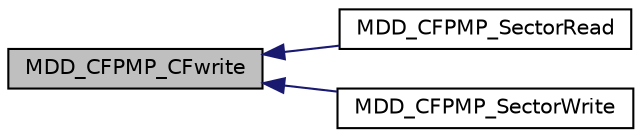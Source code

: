 digraph "MDD_CFPMP_CFwrite"
{
  edge [fontname="Helvetica",fontsize="10",labelfontname="Helvetica",labelfontsize="10"];
  node [fontname="Helvetica",fontsize="10",shape=record];
  rankdir="LR";
  Node1 [label="MDD_CFPMP_CFwrite",height=0.2,width=0.4,color="black", fillcolor="grey75", style="filled", fontcolor="black"];
  Node1 -> Node2 [dir="back",color="midnightblue",fontsize="10",style="solid",fontname="Helvetica"];
  Node2 [label="MDD_CFPMP_SectorRead",height=0.2,width=0.4,color="black", fillcolor="white", style="filled",URL="$_c_f-_p_m_p_8c.html#a7f142f5717ca2b665446d916c9be2d8b"];
  Node1 -> Node3 [dir="back",color="midnightblue",fontsize="10",style="solid",fontname="Helvetica"];
  Node3 [label="MDD_CFPMP_SectorWrite",height=0.2,width=0.4,color="black", fillcolor="white", style="filled",URL="$_c_f-_p_m_p_8c.html#af7a92782e234204c924e54191ab18a64"];
}

